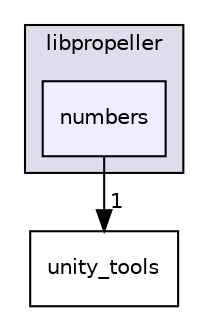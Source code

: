 digraph "numbers" {
  compound=true
  node [ fontsize="10", fontname="Helvetica"];
  edge [ labelfontsize="10", labelfontname="Helvetica"];
  subgraph clusterdir_34d10b20358c807fff993149200b6a31 {
    graph [ bgcolor="#ddddee", pencolor="black", label="libpropeller" fontname="Helvetica", fontsize="10", URL="dir_34d10b20358c807fff993149200b6a31.html"]
  dir_3afacc6d82ccb934279837e9a1d54839 [shape=box, label="numbers", style="filled", fillcolor="#eeeeff", pencolor="black", URL="dir_3afacc6d82ccb934279837e9a1d54839.html"];
  }
  dir_a5caeb44bd6f9bde5ce74f527efd0904 [shape=box label="unity_tools" URL="dir_a5caeb44bd6f9bde5ce74f527efd0904.html"];
  dir_3afacc6d82ccb934279837e9a1d54839->dir_a5caeb44bd6f9bde5ce74f527efd0904 [headlabel="1", labeldistance=1.5 headhref="dir_000014_000025.html"];
}

